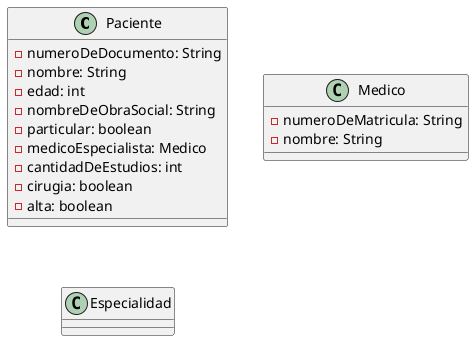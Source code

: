 @startuml

class Paciente {
- numeroDeDocumento: String
- nombre: String
- edad: int
- nombreDeObraSocial: String
- particular: boolean
- medicoEspecialista: Medico
- cantidadDeEstudios: int
- cirugia: boolean
- alta: boolean
}

class Medico {
- numeroDeMatricula: String
- nombre: String

}

class Especialidad {

}

@enduml